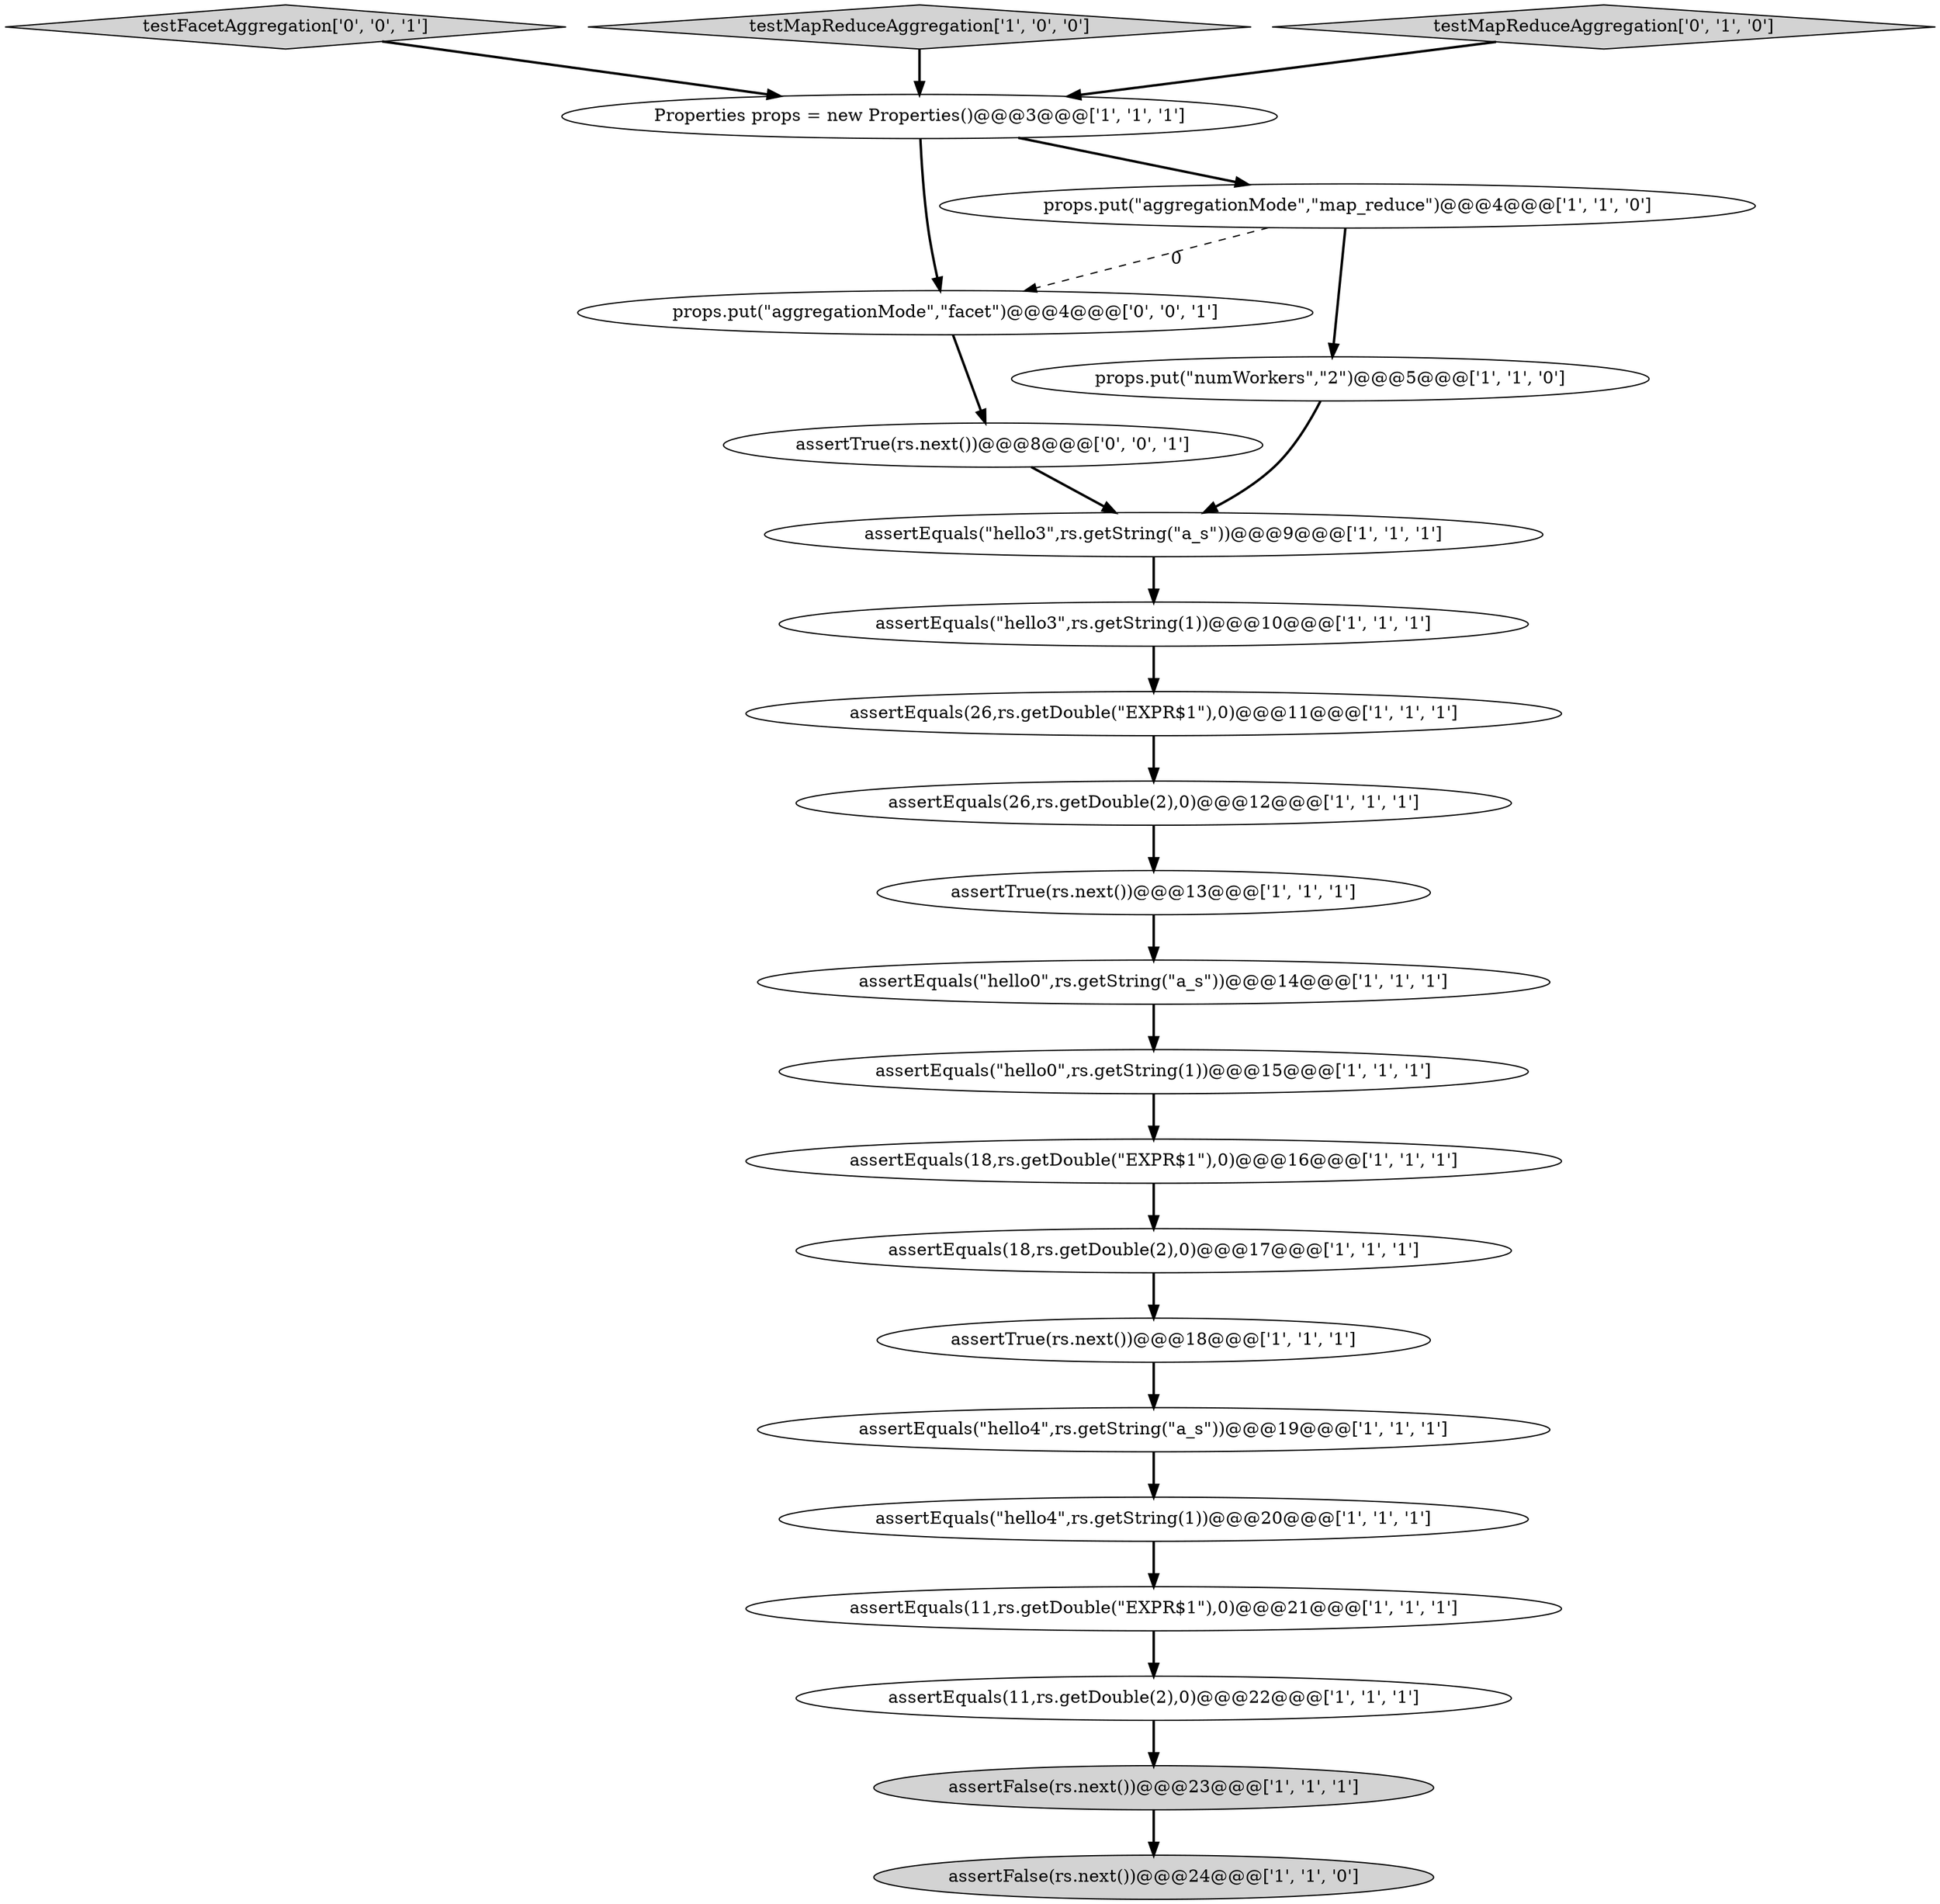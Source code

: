 digraph {
18 [style = filled, label = "assertEquals(11,rs.getDouble(\"EXPR$1\"),0)@@@21@@@['1', '1', '1']", fillcolor = white, shape = ellipse image = "AAA0AAABBB1BBB"];
21 [style = filled, label = "testFacetAggregation['0', '0', '1']", fillcolor = lightgray, shape = diamond image = "AAA0AAABBB3BBB"];
23 [style = filled, label = "assertTrue(rs.next())@@@8@@@['0', '0', '1']", fillcolor = white, shape = ellipse image = "AAA0AAABBB3BBB"];
6 [style = filled, label = "assertEquals(\"hello0\",rs.getString(1))@@@15@@@['1', '1', '1']", fillcolor = white, shape = ellipse image = "AAA0AAABBB1BBB"];
14 [style = filled, label = "assertEquals(\"hello0\",rs.getString(\"a_s\"))@@@14@@@['1', '1', '1']", fillcolor = white, shape = ellipse image = "AAA0AAABBB1BBB"];
1 [style = filled, label = "assertEquals(26,rs.getDouble(2),0)@@@12@@@['1', '1', '1']", fillcolor = white, shape = ellipse image = "AAA0AAABBB1BBB"];
3 [style = filled, label = "assertEquals(\"hello4\",rs.getString(1))@@@20@@@['1', '1', '1']", fillcolor = white, shape = ellipse image = "AAA0AAABBB1BBB"];
13 [style = filled, label = "assertEquals(\"hello3\",rs.getString(\"a_s\"))@@@9@@@['1', '1', '1']", fillcolor = white, shape = ellipse image = "AAA0AAABBB1BBB"];
7 [style = filled, label = "assertTrue(rs.next())@@@18@@@['1', '1', '1']", fillcolor = white, shape = ellipse image = "AAA0AAABBB1BBB"];
8 [style = filled, label = "assertFalse(rs.next())@@@24@@@['1', '1', '0']", fillcolor = lightgray, shape = ellipse image = "AAA0AAABBB1BBB"];
22 [style = filled, label = "props.put(\"aggregationMode\",\"facet\")@@@4@@@['0', '0', '1']", fillcolor = white, shape = ellipse image = "AAA0AAABBB3BBB"];
2 [style = filled, label = "Properties props = new Properties()@@@3@@@['1', '1', '1']", fillcolor = white, shape = ellipse image = "AAA0AAABBB1BBB"];
9 [style = filled, label = "testMapReduceAggregation['1', '0', '0']", fillcolor = lightgray, shape = diamond image = "AAA0AAABBB1BBB"];
10 [style = filled, label = "props.put(\"numWorkers\",\"2\")@@@5@@@['1', '1', '0']", fillcolor = white, shape = ellipse image = "AAA0AAABBB1BBB"];
15 [style = filled, label = "assertEquals(18,rs.getDouble(2),0)@@@17@@@['1', '1', '1']", fillcolor = white, shape = ellipse image = "AAA0AAABBB1BBB"];
17 [style = filled, label = "assertFalse(rs.next())@@@23@@@['1', '1', '1']", fillcolor = lightgray, shape = ellipse image = "AAA0AAABBB1BBB"];
20 [style = filled, label = "testMapReduceAggregation['0', '1', '0']", fillcolor = lightgray, shape = diamond image = "AAA0AAABBB2BBB"];
5 [style = filled, label = "assertEquals(11,rs.getDouble(2),0)@@@22@@@['1', '1', '1']", fillcolor = white, shape = ellipse image = "AAA0AAABBB1BBB"];
11 [style = filled, label = "assertEquals(18,rs.getDouble(\"EXPR$1\"),0)@@@16@@@['1', '1', '1']", fillcolor = white, shape = ellipse image = "AAA0AAABBB1BBB"];
12 [style = filled, label = "props.put(\"aggregationMode\",\"map_reduce\")@@@4@@@['1', '1', '0']", fillcolor = white, shape = ellipse image = "AAA0AAABBB1BBB"];
19 [style = filled, label = "assertEquals(\"hello3\",rs.getString(1))@@@10@@@['1', '1', '1']", fillcolor = white, shape = ellipse image = "AAA0AAABBB1BBB"];
0 [style = filled, label = "assertEquals(26,rs.getDouble(\"EXPR$1\"),0)@@@11@@@['1', '1', '1']", fillcolor = white, shape = ellipse image = "AAA0AAABBB1BBB"];
16 [style = filled, label = "assertEquals(\"hello4\",rs.getString(\"a_s\"))@@@19@@@['1', '1', '1']", fillcolor = white, shape = ellipse image = "AAA0AAABBB1BBB"];
4 [style = filled, label = "assertTrue(rs.next())@@@13@@@['1', '1', '1']", fillcolor = white, shape = ellipse image = "AAA0AAABBB1BBB"];
13->19 [style = bold, label=""];
6->11 [style = bold, label=""];
7->16 [style = bold, label=""];
18->5 [style = bold, label=""];
9->2 [style = bold, label=""];
19->0 [style = bold, label=""];
11->15 [style = bold, label=""];
15->7 [style = bold, label=""];
3->18 [style = bold, label=""];
0->1 [style = bold, label=""];
21->2 [style = bold, label=""];
5->17 [style = bold, label=""];
12->10 [style = bold, label=""];
23->13 [style = bold, label=""];
10->13 [style = bold, label=""];
16->3 [style = bold, label=""];
2->22 [style = bold, label=""];
14->6 [style = bold, label=""];
1->4 [style = bold, label=""];
17->8 [style = bold, label=""];
4->14 [style = bold, label=""];
20->2 [style = bold, label=""];
22->23 [style = bold, label=""];
12->22 [style = dashed, label="0"];
2->12 [style = bold, label=""];
}
